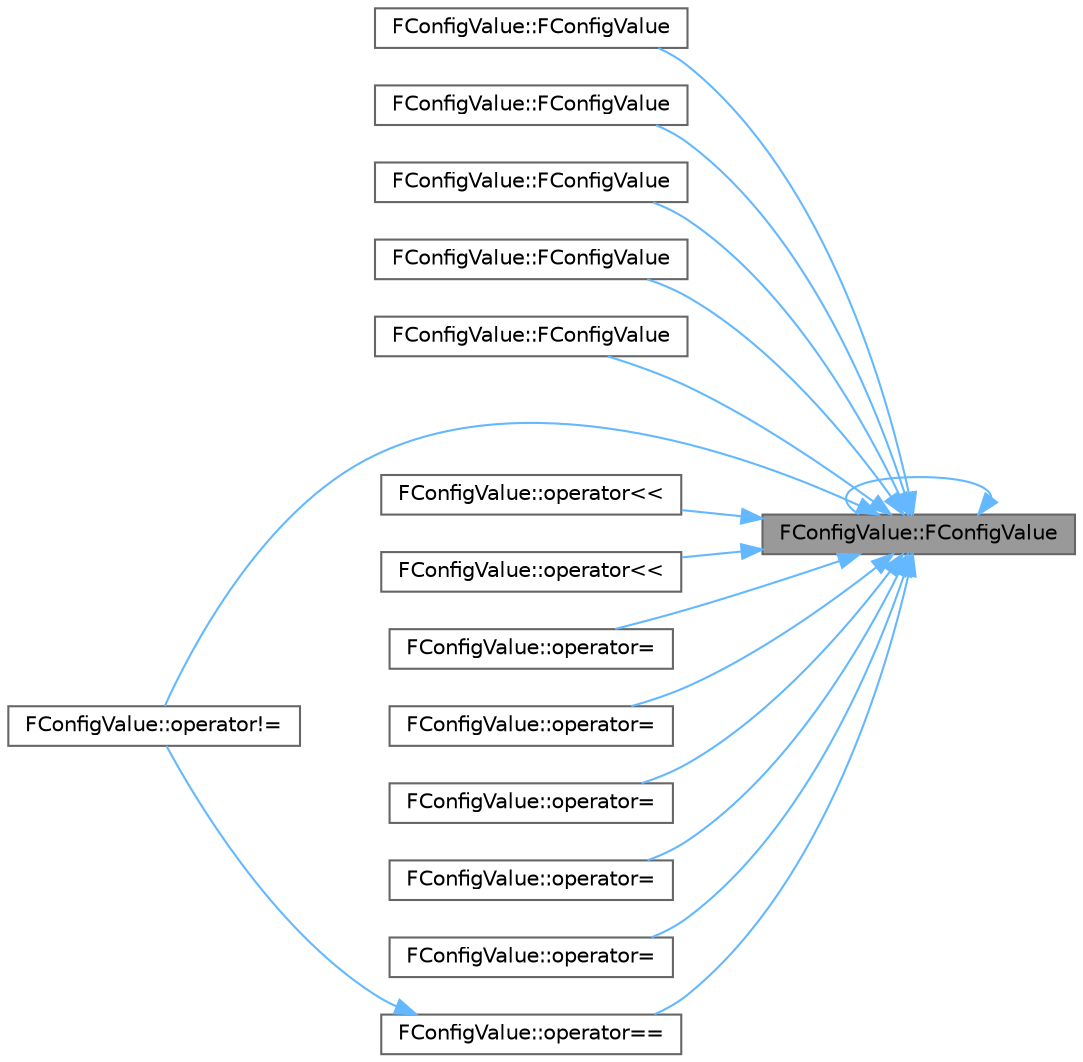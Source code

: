 digraph "FConfigValue::FConfigValue"
{
 // INTERACTIVE_SVG=YES
 // LATEX_PDF_SIZE
  bgcolor="transparent";
  edge [fontname=Helvetica,fontsize=10,labelfontname=Helvetica,labelfontsize=10];
  node [fontname=Helvetica,fontsize=10,shape=box,height=0.2,width=0.4];
  rankdir="RL";
  Node1 [id="Node000001",label="FConfigValue::FConfigValue",height=0.2,width=0.4,color="gray40", fillcolor="grey60", style="filled", fontcolor="black",tooltip=" "];
  Node1 -> Node1 [id="edge1_Node000001_Node000001",dir="back",color="steelblue1",style="solid",tooltip=" "];
  Node1 -> Node2 [id="edge2_Node000001_Node000002",dir="back",color="steelblue1",style="solid",tooltip=" "];
  Node2 [id="Node000002",label="FConfigValue::FConfigValue",height=0.2,width=0.4,color="grey40", fillcolor="white", style="filled",URL="$db/dc1/structFConfigValue.html#afbcbd0fd845eb0edd2539aeb01b7987a",tooltip=" "];
  Node1 -> Node3 [id="edge3_Node000001_Node000003",dir="back",color="steelblue1",style="solid",tooltip=" "];
  Node3 [id="Node000003",label="FConfigValue::FConfigValue",height=0.2,width=0.4,color="grey40", fillcolor="white", style="filled",URL="$db/dc1/structFConfigValue.html#a6bc31f0f1bccd2c14486facd9d9c004d",tooltip=" "];
  Node1 -> Node4 [id="edge4_Node000001_Node000004",dir="back",color="steelblue1",style="solid",tooltip=" "];
  Node4 [id="Node000004",label="FConfigValue::FConfigValue",height=0.2,width=0.4,color="grey40", fillcolor="white", style="filled",URL="$db/dc1/structFConfigValue.html#ae7611ffd133a75a850a6eadf33457456",tooltip=" "];
  Node1 -> Node5 [id="edge5_Node000001_Node000005",dir="back",color="steelblue1",style="solid",tooltip=" "];
  Node5 [id="Node000005",label="FConfigValue::FConfigValue",height=0.2,width=0.4,color="grey40", fillcolor="white", style="filled",URL="$db/dc1/structFConfigValue.html#a859981a384158774a80fa9d8d8388a00",tooltip=" "];
  Node1 -> Node6 [id="edge6_Node000001_Node000006",dir="back",color="steelblue1",style="solid",tooltip=" "];
  Node6 [id="Node000006",label="FConfigValue::FConfigValue",height=0.2,width=0.4,color="grey40", fillcolor="white", style="filled",URL="$db/dc1/structFConfigValue.html#a165b24e4ff763268e345a7c9970c13d4",tooltip=" "];
  Node1 -> Node7 [id="edge7_Node000001_Node000007",dir="back",color="steelblue1",style="solid",tooltip=" "];
  Node7 [id="Node000007",label="FConfigValue::operator!=",height=0.2,width=0.4,color="grey40", fillcolor="white", style="filled",URL="$db/dc1/structFConfigValue.html#add69fb1822a70cf727d82628cdc451b6",tooltip=" "];
  Node1 -> Node8 [id="edge8_Node000001_Node000008",dir="back",color="steelblue1",style="solid",tooltip=" "];
  Node8 [id="Node000008",label="FConfigValue::operator\<\<",height=0.2,width=0.4,color="grey40", fillcolor="white", style="filled",URL="$db/dc1/structFConfigValue.html#a74a8629caf3120fe96f9eb14f03194c0",tooltip=" "];
  Node1 -> Node9 [id="edge9_Node000001_Node000009",dir="back",color="steelblue1",style="solid",tooltip=" "];
  Node9 [id="Node000009",label="FConfigValue::operator\<\<",height=0.2,width=0.4,color="grey40", fillcolor="white", style="filled",URL="$db/dc1/structFConfigValue.html#a259541c1f0cd09fb9b53ce2c7a14fa20",tooltip=" "];
  Node1 -> Node10 [id="edge10_Node000001_Node000010",dir="back",color="steelblue1",style="solid",tooltip=" "];
  Node10 [id="Node000010",label="FConfigValue::operator=",height=0.2,width=0.4,color="grey40", fillcolor="white", style="filled",URL="$db/dc1/structFConfigValue.html#a744aedd8442677b98e76f0af6a79e985",tooltip=" "];
  Node1 -> Node11 [id="edge11_Node000001_Node000011",dir="back",color="steelblue1",style="solid",tooltip=" "];
  Node11 [id="Node000011",label="FConfigValue::operator=",height=0.2,width=0.4,color="grey40", fillcolor="white", style="filled",URL="$db/dc1/structFConfigValue.html#a4dfa4747668133fbceffe70dec51bb78",tooltip=" "];
  Node1 -> Node12 [id="edge12_Node000001_Node000012",dir="back",color="steelblue1",style="solid",tooltip=" "];
  Node12 [id="Node000012",label="FConfigValue::operator=",height=0.2,width=0.4,color="grey40", fillcolor="white", style="filled",URL="$db/dc1/structFConfigValue.html#a4aa7e2f326f34b64173fecb8dedb02fb",tooltip=" "];
  Node1 -> Node13 [id="edge13_Node000001_Node000013",dir="back",color="steelblue1",style="solid",tooltip=" "];
  Node13 [id="Node000013",label="FConfigValue::operator=",height=0.2,width=0.4,color="grey40", fillcolor="white", style="filled",URL="$db/dc1/structFConfigValue.html#a3107e8841123130c86a285a470071385",tooltip=" "];
  Node1 -> Node14 [id="edge14_Node000001_Node000014",dir="back",color="steelblue1",style="solid",tooltip=" "];
  Node14 [id="Node000014",label="FConfigValue::operator=",height=0.2,width=0.4,color="grey40", fillcolor="white", style="filled",URL="$db/dc1/structFConfigValue.html#af6ddb00d3e1a96814ced5ebef06f6bf6",tooltip=" "];
  Node1 -> Node15 [id="edge15_Node000001_Node000015",dir="back",color="steelblue1",style="solid",tooltip=" "];
  Node15 [id="Node000015",label="FConfigValue::operator==",height=0.2,width=0.4,color="grey40", fillcolor="white", style="filled",URL="$db/dc1/structFConfigValue.html#af94d4b38b3c1e59b904627aae9e90c83",tooltip=" "];
  Node15 -> Node7 [id="edge16_Node000015_Node000007",dir="back",color="steelblue1",style="solid",tooltip=" "];
}
